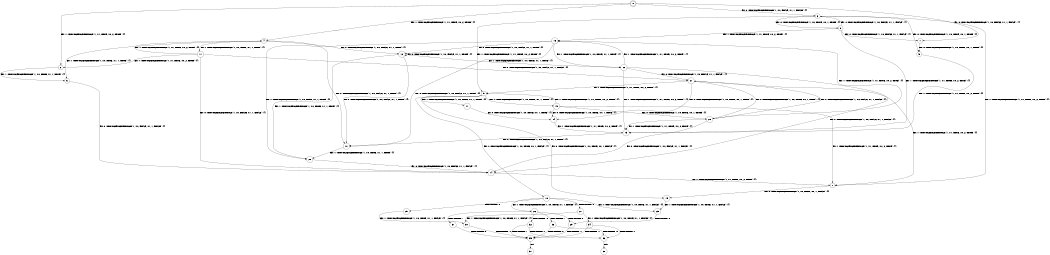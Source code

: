 digraph BCG {
size = "7, 10.5";
center = TRUE;
node [shape = circle];
0 [peripheries = 2];
0 -> 1 [label = "EX !0 !ATOMIC_EXCH_BRANCH (1, +0, FALSE, +1, 1, FALSE) !{}"];
0 -> 2 [label = "EX !1 !ATOMIC_EXCH_BRANCH (1, +1, TRUE, +0, 2, TRUE) !{}"];
0 -> 3 [label = "EX !0 !ATOMIC_EXCH_BRANCH (1, +0, FALSE, +1, 1, FALSE) !{}"];
0 -> 4 [label = "EX !1 !ATOMIC_EXCH_BRANCH (1, +1, TRUE, +0, 2, TRUE) !{}"];
1 -> 5 [label = "EX !0 !ATOMIC_EXCH_BRANCH (1, +0, TRUE, +0, 1, TRUE) !{}"];
2 -> 6 [label = "EX !1 !ATOMIC_EXCH_BRANCH (1, +0, TRUE, +1, 1, TRUE) !{}"];
3 -> 5 [label = "EX !0 !ATOMIC_EXCH_BRANCH (1, +0, TRUE, +0, 1, TRUE) !{}"];
3 -> 7 [label = "EX !1 !ATOMIC_EXCH_BRANCH (1, +1, TRUE, +0, 2, TRUE) !{}"];
3 -> 8 [label = "EX !0 !ATOMIC_EXCH_BRANCH (1, +0, TRUE, +0, 1, TRUE) !{}"];
3 -> 9 [label = "EX !1 !ATOMIC_EXCH_BRANCH (1, +1, TRUE, +0, 2, TRUE) !{}"];
4 -> 6 [label = "EX !1 !ATOMIC_EXCH_BRANCH (1, +0, TRUE, +1, 1, TRUE) !{}"];
4 -> 10 [label = "EX !0 !ATOMIC_EXCH_BRANCH (1, +0, FALSE, +1, 1, TRUE) !{}"];
4 -> 11 [label = "EX !1 !ATOMIC_EXCH_BRANCH (1, +0, TRUE, +1, 1, TRUE) !{}"];
4 -> 12 [label = "EX !0 !ATOMIC_EXCH_BRANCH (1, +0, FALSE, +1, 1, TRUE) !{}"];
5 -> 13 [label = "EX !1 !ATOMIC_EXCH_BRANCH (1, +1, TRUE, +0, 2, TRUE) !{}"];
6 -> 14 [label = "EX !0 !ATOMIC_EXCH_BRANCH (1, +0, FALSE, +1, 1, FALSE) !{}"];
7 -> 15 [label = "EX !0 !ATOMIC_EXCH_BRANCH (1, +0, TRUE, +0, 1, FALSE) !{}"];
8 -> 1 [label = "EX !0 !ATOMIC_EXCH_BRANCH (1, +0, FALSE, +1, 1, FALSE) !{}"];
8 -> 13 [label = "EX !1 !ATOMIC_EXCH_BRANCH (1, +1, TRUE, +0, 2, TRUE) !{}"];
8 -> 3 [label = "EX !0 !ATOMIC_EXCH_BRANCH (1, +0, FALSE, +1, 1, FALSE) !{}"];
8 -> 16 [label = "EX !1 !ATOMIC_EXCH_BRANCH (1, +1, TRUE, +0, 2, TRUE) !{}"];
9 -> 15 [label = "EX !0 !ATOMIC_EXCH_BRANCH (1, +0, TRUE, +0, 1, FALSE) !{}"];
9 -> 17 [label = "EX !1 !ATOMIC_EXCH_BRANCH (1, +0, TRUE, +1, 1, TRUE) !{}"];
9 -> 18 [label = "EX !0 !ATOMIC_EXCH_BRANCH (1, +0, TRUE, +0, 1, FALSE) !{}"];
9 -> 19 [label = "EX !1 !ATOMIC_EXCH_BRANCH (1, +0, TRUE, +1, 1, TRUE) !{}"];
10 -> 20 [label = "EX !1 !ATOMIC_EXCH_BRANCH (1, +0, TRUE, +1, 1, TRUE) !{}"];
11 -> 2 [label = "EX !1 !ATOMIC_EXCH_BRANCH (1, +1, TRUE, +0, 2, TRUE) !{}"];
11 -> 14 [label = "EX !0 !ATOMIC_EXCH_BRANCH (1, +0, FALSE, +1, 1, FALSE) !{}"];
11 -> 4 [label = "EX !1 !ATOMIC_EXCH_BRANCH (1, +1, TRUE, +0, 2, TRUE) !{}"];
11 -> 21 [label = "EX !0 !ATOMIC_EXCH_BRANCH (1, +0, FALSE, +1, 1, FALSE) !{}"];
12 -> 10 [label = "EX !0 !ATOMIC_EXCH_BRANCH (1, +0, FALSE, +1, 1, TRUE) !{}"];
12 -> 20 [label = "EX !1 !ATOMIC_EXCH_BRANCH (1, +0, TRUE, +1, 1, TRUE) !{}"];
12 -> 12 [label = "EX !0 !ATOMIC_EXCH_BRANCH (1, +0, FALSE, +1, 1, TRUE) !{}"];
12 -> 22 [label = "EX !1 !ATOMIC_EXCH_BRANCH (1, +0, TRUE, +1, 1, TRUE) !{}"];
13 -> 10 [label = "EX !0 !ATOMIC_EXCH_BRANCH (1, +0, FALSE, +1, 1, TRUE) !{}"];
14 -> 7 [label = "EX !1 !ATOMIC_EXCH_BRANCH (1, +1, TRUE, +0, 2, TRUE) !{}"];
15 -> 23 [label = "EX !1 !ATOMIC_EXCH_BRANCH (1, +0, TRUE, +1, 1, FALSE) !{}"];
16 -> 10 [label = "EX !0 !ATOMIC_EXCH_BRANCH (1, +0, FALSE, +1, 1, TRUE) !{}"];
16 -> 20 [label = "EX !1 !ATOMIC_EXCH_BRANCH (1, +0, TRUE, +1, 1, TRUE) !{}"];
16 -> 12 [label = "EX !0 !ATOMIC_EXCH_BRANCH (1, +0, FALSE, +1, 1, TRUE) !{}"];
16 -> 22 [label = "EX !1 !ATOMIC_EXCH_BRANCH (1, +0, TRUE, +1, 1, TRUE) !{}"];
17 -> 24 [label = "EX !0 !ATOMIC_EXCH_BRANCH (1, +0, TRUE, +0, 1, TRUE) !{}"];
18 -> 23 [label = "EX !1 !ATOMIC_EXCH_BRANCH (1, +0, TRUE, +1, 1, FALSE) !{}"];
18 -> 25 [label = "TERMINATE !0"];
18 -> 26 [label = "EX !1 !ATOMIC_EXCH_BRANCH (1, +0, TRUE, +1, 1, FALSE) !{}"];
18 -> 27 [label = "TERMINATE !0"];
19 -> 24 [label = "EX !0 !ATOMIC_EXCH_BRANCH (1, +0, TRUE, +0, 1, TRUE) !{}"];
19 -> 7 [label = "EX !1 !ATOMIC_EXCH_BRANCH (1, +1, TRUE, +0, 2, TRUE) !{}"];
19 -> 28 [label = "EX !0 !ATOMIC_EXCH_BRANCH (1, +0, TRUE, +0, 1, TRUE) !{}"];
19 -> 9 [label = "EX !1 !ATOMIC_EXCH_BRANCH (1, +1, TRUE, +0, 2, TRUE) !{}"];
20 -> 14 [label = "EX !0 !ATOMIC_EXCH_BRANCH (1, +0, FALSE, +1, 1, FALSE) !{}"];
21 -> 24 [label = "EX !0 !ATOMIC_EXCH_BRANCH (1, +0, TRUE, +0, 1, TRUE) !{}"];
21 -> 7 [label = "EX !1 !ATOMIC_EXCH_BRANCH (1, +1, TRUE, +0, 2, TRUE) !{}"];
21 -> 28 [label = "EX !0 !ATOMIC_EXCH_BRANCH (1, +0, TRUE, +0, 1, TRUE) !{}"];
21 -> 9 [label = "EX !1 !ATOMIC_EXCH_BRANCH (1, +1, TRUE, +0, 2, TRUE) !{}"];
22 -> 14 [label = "EX !0 !ATOMIC_EXCH_BRANCH (1, +0, FALSE, +1, 1, FALSE) !{}"];
22 -> 13 [label = "EX !1 !ATOMIC_EXCH_BRANCH (1, +1, TRUE, +0, 2, TRUE) !{}"];
22 -> 21 [label = "EX !0 !ATOMIC_EXCH_BRANCH (1, +0, FALSE, +1, 1, FALSE) !{}"];
22 -> 16 [label = "EX !1 !ATOMIC_EXCH_BRANCH (1, +1, TRUE, +0, 2, TRUE) !{}"];
23 -> 29 [label = "TERMINATE !0"];
24 -> 13 [label = "EX !1 !ATOMIC_EXCH_BRANCH (1, +1, TRUE, +0, 2, TRUE) !{}"];
25 -> 30 [label = "EX !1 !ATOMIC_EXCH_BRANCH (1, +0, TRUE, +1, 1, FALSE) !{}"];
26 -> 29 [label = "TERMINATE !0"];
26 -> 31 [label = "TERMINATE !1"];
26 -> 32 [label = "TERMINATE !0"];
26 -> 33 [label = "TERMINATE !1"];
27 -> 30 [label = "EX !1 !ATOMIC_EXCH_BRANCH (1, +0, TRUE, +1, 1, FALSE) !{}"];
27 -> 34 [label = "EX !1 !ATOMIC_EXCH_BRANCH (1, +0, TRUE, +1, 1, FALSE) !{}"];
28 -> 14 [label = "EX !0 !ATOMIC_EXCH_BRANCH (1, +0, FALSE, +1, 1, FALSE) !{}"];
28 -> 13 [label = "EX !1 !ATOMIC_EXCH_BRANCH (1, +1, TRUE, +0, 2, TRUE) !{}"];
28 -> 21 [label = "EX !0 !ATOMIC_EXCH_BRANCH (1, +0, FALSE, +1, 1, FALSE) !{}"];
28 -> 16 [label = "EX !1 !ATOMIC_EXCH_BRANCH (1, +1, TRUE, +0, 2, TRUE) !{}"];
29 -> 35 [label = "TERMINATE !1"];
30 -> 35 [label = "TERMINATE !1"];
31 -> 35 [label = "TERMINATE !0"];
32 -> 35 [label = "TERMINATE !1"];
32 -> 36 [label = "TERMINATE !1"];
33 -> 35 [label = "TERMINATE !0"];
33 -> 36 [label = "TERMINATE !0"];
34 -> 35 [label = "TERMINATE !1"];
34 -> 36 [label = "TERMINATE !1"];
35 -> 37 [label = "exit"];
36 -> 38 [label = "exit"];
}
